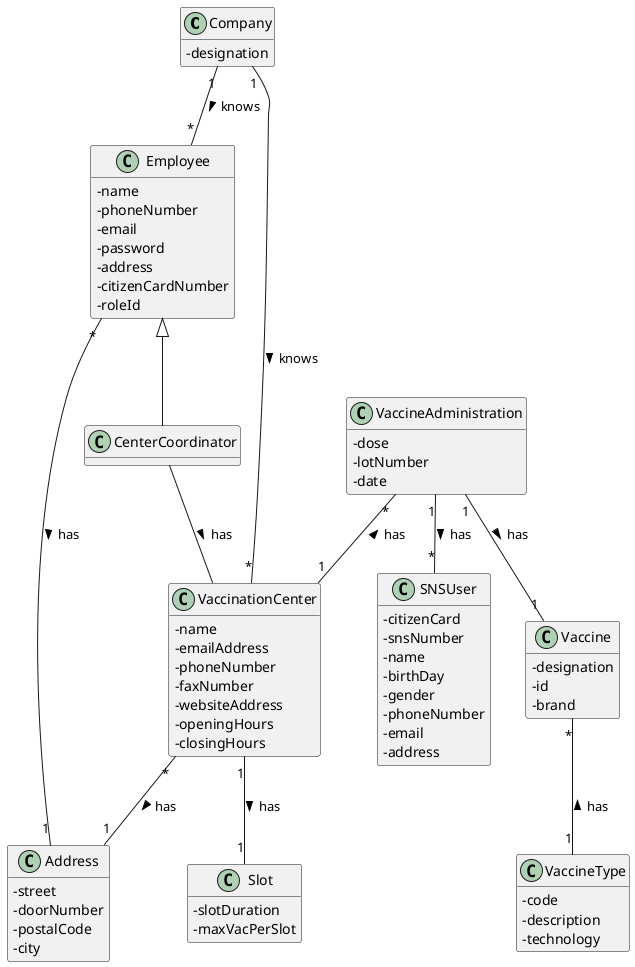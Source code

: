 @startuml US15_DM
hide methods
skinparam classAttributeIconSize 0

class Company {
  -designation
}

class CenterCoordinator {}

class Employee {
  -name
  -phoneNumber
  -email
  -password
  -address
  -citizenCardNumber
  -roleId
}

class VaccinationCenter{
  -name
  -emailAddress
  -phoneNumber
  -faxNumber
  -websiteAddress
  -openingHours
  -closingHours
}

class Address {
  -street
  -doorNumber
  -postalCode
  -city
}

class Slot {
  -slotDuration
  -maxVacPerSlot
}

class VaccineAdministration {
  -dose
  -lotNumber
  -date
}

class SNSUser {
  - citizenCard
  - snsNumber
  - name
  - birthDay
  - gender
  - phoneNumber
  - email
  - address
}

class Vaccine {
  -designation
  -id
  -brand
}

class VaccineType {
  -code 
  -description
  -technology
}

Company "1" -- "*" Employee : knows >
Company "1" -- "*" VaccinationCenter : knows >

Employee <|-- CenterCoordinator
Employee "*" -- "1" Address : has >

CenterCoordinator -- VaccinationCenter : has >

VaccinationCenter "1"-- "1" Slot : has >
VaccinationCenter "*" -- "1" Address : has >

VaccineAdministration "*" -- "1" VaccinationCenter : has <
VaccineAdministration "1" -- "*" SNSUser : has >
VaccineAdministration "1" -- "1" Vaccine : has > 
Vaccine "*" -- "1" VaccineType : has <

@enduml